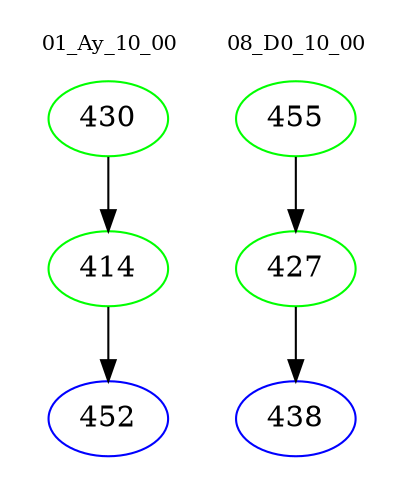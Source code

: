 digraph{
subgraph cluster_0 {
color = white
label = "01_Ay_10_00";
fontsize=10;
T0_430 [label="430", color="green"]
T0_430 -> T0_414 [color="black"]
T0_414 [label="414", color="green"]
T0_414 -> T0_452 [color="black"]
T0_452 [label="452", color="blue"]
}
subgraph cluster_1 {
color = white
label = "08_D0_10_00";
fontsize=10;
T1_455 [label="455", color="green"]
T1_455 -> T1_427 [color="black"]
T1_427 [label="427", color="green"]
T1_427 -> T1_438 [color="black"]
T1_438 [label="438", color="blue"]
}
}
